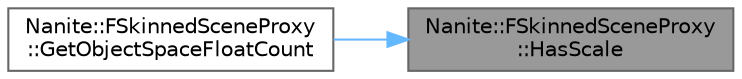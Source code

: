 digraph "Nanite::FSkinnedSceneProxy::HasScale"
{
 // INTERACTIVE_SVG=YES
 // LATEX_PDF_SIZE
  bgcolor="transparent";
  edge [fontname=Helvetica,fontsize=10,labelfontname=Helvetica,labelfontsize=10];
  node [fontname=Helvetica,fontsize=10,shape=box,height=0.2,width=0.4];
  rankdir="RL";
  Node1 [id="Node000001",label="Nanite::FSkinnedSceneProxy\l::HasScale",height=0.2,width=0.4,color="gray40", fillcolor="grey60", style="filled", fontcolor="black",tooltip=" "];
  Node1 -> Node2 [id="edge1_Node000001_Node000002",dir="back",color="steelblue1",style="solid",tooltip=" "];
  Node2 [id="Node000002",label="Nanite::FSkinnedSceneProxy\l::GetObjectSpaceFloatCount",height=0.2,width=0.4,color="grey40", fillcolor="white", style="filled",URL="$d1/d7d/classNanite_1_1FSkinnedSceneProxy.html#a8e86d345579d6586bdc6045943c7e418",tooltip=" "];
}
